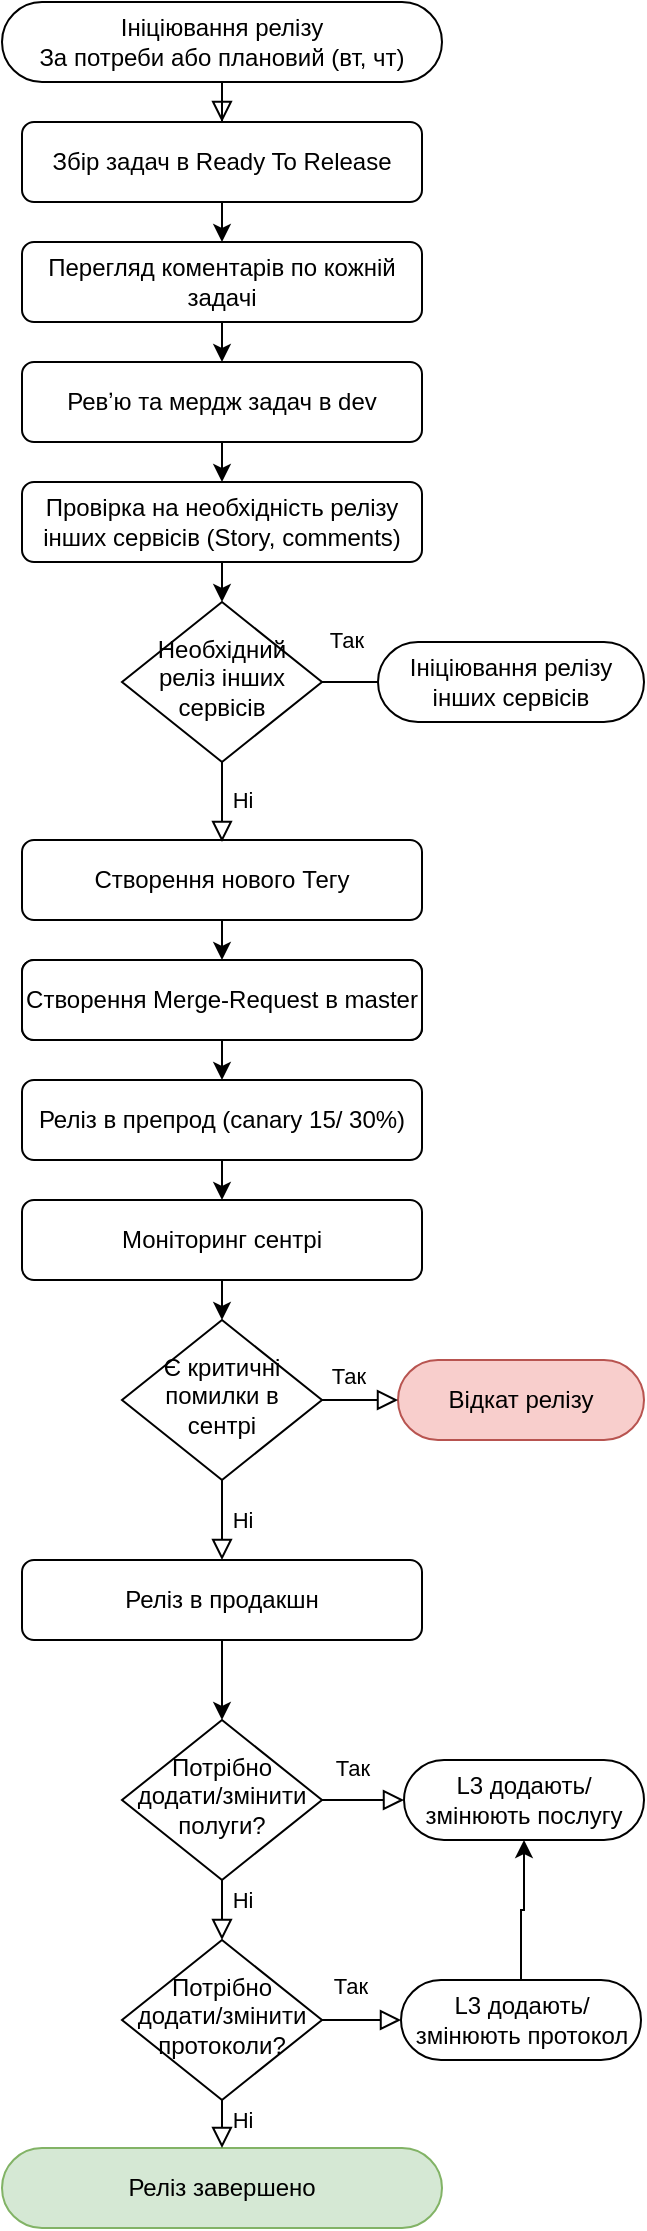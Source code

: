 <mxfile version="24.7.17">
  <diagram id="C5RBs43oDa-KdzZeNtuy" name="Page-1">
    <mxGraphModel dx="954" dy="615" grid="0" gridSize="10" guides="1" tooltips="1" connect="1" arrows="1" fold="1" page="1" pageScale="1" pageWidth="827" pageHeight="1169" background="none" math="0" shadow="0">
      <root>
        <mxCell id="WIyWlLk6GJQsqaUBKTNV-0" />
        <mxCell id="WIyWlLk6GJQsqaUBKTNV-1" parent="WIyWlLk6GJQsqaUBKTNV-0" />
        <mxCell id="WIyWlLk6GJQsqaUBKTNV-2" value="" style="rounded=0;html=1;jettySize=auto;orthogonalLoop=1;fontSize=11;endArrow=block;endFill=0;endSize=8;strokeWidth=1;shadow=0;labelBackgroundColor=none;edgeStyle=orthogonalEdgeStyle;entryX=0.5;entryY=0;entryDx=0;entryDy=0;" parent="WIyWlLk6GJQsqaUBKTNV-1" source="WIyWlLk6GJQsqaUBKTNV-3" target="Osnuod3J5iWucl8Khhn1-0" edge="1">
          <mxGeometry relative="1" as="geometry" />
        </mxCell>
        <mxCell id="WIyWlLk6GJQsqaUBKTNV-3" value="Ініціювання релізу&lt;br&gt;За потреби або плановий (вт, чт)" style="rounded=1;whiteSpace=wrap;html=1;fontSize=12;glass=0;strokeWidth=1;shadow=0;arcSize=50;" parent="WIyWlLk6GJQsqaUBKTNV-1" vertex="1">
          <mxGeometry x="110" y="50" width="220" height="40" as="geometry" />
        </mxCell>
        <mxCell id="WIyWlLk6GJQsqaUBKTNV-6" value="Потрібно додати/змінити полуги?" style="rhombus;whiteSpace=wrap;html=1;shadow=0;fontFamily=Helvetica;fontSize=12;align=center;strokeWidth=1;spacing=6;spacingTop=-4;" parent="WIyWlLk6GJQsqaUBKTNV-1" vertex="1">
          <mxGeometry x="170" y="909" width="100" height="80" as="geometry" />
        </mxCell>
        <mxCell id="WIyWlLk6GJQsqaUBKTNV-7" value="L3 додають/змінюють послугу" style="rounded=1;whiteSpace=wrap;html=1;fontSize=12;glass=0;strokeWidth=1;shadow=0;arcSize=50;" parent="WIyWlLk6GJQsqaUBKTNV-1" vertex="1">
          <mxGeometry x="311" y="929" width="120" height="40" as="geometry" />
        </mxCell>
        <mxCell id="WIyWlLk6GJQsqaUBKTNV-11" value="Реліз завершено" style="rounded=1;whiteSpace=wrap;html=1;fontSize=12;glass=0;strokeWidth=1;shadow=0;fillColor=#d5e8d4;strokeColor=#82b366;arcSize=50;" parent="WIyWlLk6GJQsqaUBKTNV-1" vertex="1">
          <mxGeometry x="110" y="1123" width="220" height="40" as="geometry" />
        </mxCell>
        <mxCell id="s0nt7Aq3KIIKUUwxxp6X-25" value="" style="edgeStyle=orthogonalEdgeStyle;rounded=0;orthogonalLoop=1;jettySize=auto;html=1;" edge="1" parent="WIyWlLk6GJQsqaUBKTNV-1" source="WIyWlLk6GJQsqaUBKTNV-12" target="WIyWlLk6GJQsqaUBKTNV-7">
          <mxGeometry relative="1" as="geometry" />
        </mxCell>
        <mxCell id="WIyWlLk6GJQsqaUBKTNV-12" value="L3 додають/змінюють протокол" style="rounded=1;whiteSpace=wrap;html=1;fontSize=12;glass=0;strokeWidth=1;shadow=0;arcSize=50;" parent="WIyWlLk6GJQsqaUBKTNV-1" vertex="1">
          <mxGeometry x="309.5" y="1039" width="120" height="40" as="geometry" />
        </mxCell>
        <mxCell id="Osnuod3J5iWucl8Khhn1-4" style="edgeStyle=orthogonalEdgeStyle;rounded=0;orthogonalLoop=1;jettySize=auto;html=1;exitX=0.5;exitY=1;exitDx=0;exitDy=0;entryX=0.5;entryY=0;entryDx=0;entryDy=0;" parent="WIyWlLk6GJQsqaUBKTNV-1" source="Osnuod3J5iWucl8Khhn1-0" target="Osnuod3J5iWucl8Khhn1-10" edge="1">
          <mxGeometry relative="1" as="geometry" />
        </mxCell>
        <mxCell id="Osnuod3J5iWucl8Khhn1-0" value="Збір задач в Ready To Release" style="rounded=1;whiteSpace=wrap;html=1;fontSize=12;glass=0;strokeWidth=1;shadow=0;" parent="WIyWlLk6GJQsqaUBKTNV-1" vertex="1">
          <mxGeometry x="120" y="110" width="200" height="40" as="geometry" />
        </mxCell>
        <mxCell id="s0nt7Aq3KIIKUUwxxp6X-18" style="edgeStyle=orthogonalEdgeStyle;rounded=0;orthogonalLoop=1;jettySize=auto;html=1;exitX=0.5;exitY=1;exitDx=0;exitDy=0;entryX=0.5;entryY=0;entryDx=0;entryDy=0;" edge="1" parent="WIyWlLk6GJQsqaUBKTNV-1" source="Osnuod3J5iWucl8Khhn1-1" target="s0nt7Aq3KIIKUUwxxp6X-17">
          <mxGeometry relative="1" as="geometry" />
        </mxCell>
        <mxCell id="Osnuod3J5iWucl8Khhn1-1" value="Ревʼю та мердж задач в dev" style="rounded=1;whiteSpace=wrap;html=1;fontSize=12;glass=0;strokeWidth=1;shadow=0;" parent="WIyWlLk6GJQsqaUBKTNV-1" vertex="1">
          <mxGeometry x="120" y="230" width="200" height="40" as="geometry" />
        </mxCell>
        <mxCell id="Osnuod3J5iWucl8Khhn1-19" style="edgeStyle=orthogonalEdgeStyle;rounded=0;orthogonalLoop=1;jettySize=auto;html=1;exitX=0.5;exitY=1;exitDx=0;exitDy=0;entryX=0.5;entryY=0;entryDx=0;entryDy=0;" parent="WIyWlLk6GJQsqaUBKTNV-1" source="Osnuod3J5iWucl8Khhn1-5" target="Osnuod3J5iWucl8Khhn1-13" edge="1">
          <mxGeometry relative="1" as="geometry" />
        </mxCell>
        <mxCell id="Osnuod3J5iWucl8Khhn1-5" value="Створення Merge-Request в master" style="rounded=1;whiteSpace=wrap;html=1;fontSize=12;glass=0;strokeWidth=1;shadow=0;" parent="WIyWlLk6GJQsqaUBKTNV-1" vertex="1">
          <mxGeometry x="120" y="529" width="200" height="40" as="geometry" />
        </mxCell>
        <mxCell id="Osnuod3J5iWucl8Khhn1-9" value="Потрібно додати/змінити протоколи&lt;span style=&quot;background-color: initial;&quot;&gt;?&lt;/span&gt;" style="rhombus;whiteSpace=wrap;html=1;shadow=0;fontFamily=Helvetica;fontSize=12;align=center;strokeWidth=1;spacing=6;spacingTop=-4;" parent="WIyWlLk6GJQsqaUBKTNV-1" vertex="1">
          <mxGeometry x="170" y="1019" width="100" height="80" as="geometry" />
        </mxCell>
        <mxCell id="Osnuod3J5iWucl8Khhn1-11" style="edgeStyle=orthogonalEdgeStyle;rounded=0;orthogonalLoop=1;jettySize=auto;html=1;exitX=0.5;exitY=1;exitDx=0;exitDy=0;entryX=0.5;entryY=0;entryDx=0;entryDy=0;" parent="WIyWlLk6GJQsqaUBKTNV-1" source="Osnuod3J5iWucl8Khhn1-10" target="Osnuod3J5iWucl8Khhn1-1" edge="1">
          <mxGeometry relative="1" as="geometry" />
        </mxCell>
        <mxCell id="Osnuod3J5iWucl8Khhn1-10" value="Перегляд коментарів по кожній задачі" style="rounded=1;whiteSpace=wrap;html=1;fontSize=12;glass=0;strokeWidth=1;shadow=0;" parent="WIyWlLk6GJQsqaUBKTNV-1" vertex="1">
          <mxGeometry x="120" y="170" width="200" height="40" as="geometry" />
        </mxCell>
        <mxCell id="s0nt7Aq3KIIKUUwxxp6X-6" style="edgeStyle=orthogonalEdgeStyle;rounded=0;orthogonalLoop=1;jettySize=auto;html=1;exitX=0.5;exitY=1;exitDx=0;exitDy=0;entryX=0.5;entryY=0;entryDx=0;entryDy=0;" edge="1" parent="WIyWlLk6GJQsqaUBKTNV-1" source="Osnuod3J5iWucl8Khhn1-13" target="s0nt7Aq3KIIKUUwxxp6X-5">
          <mxGeometry relative="1" as="geometry" />
        </mxCell>
        <mxCell id="Osnuod3J5iWucl8Khhn1-13" value="Реліз в препрод (canary 15/ 30%)" style="rounded=1;whiteSpace=wrap;html=1;fontSize=12;glass=0;strokeWidth=1;shadow=0;" parent="WIyWlLk6GJQsqaUBKTNV-1" vertex="1">
          <mxGeometry x="120" y="589" width="200" height="40" as="geometry" />
        </mxCell>
        <mxCell id="Osnuod3J5iWucl8Khhn1-20" value="Так" style="rounded=0;html=1;jettySize=auto;orthogonalLoop=1;fontSize=11;endArrow=block;endFill=0;endSize=8;strokeWidth=1;shadow=0;labelBackgroundColor=none;edgeStyle=orthogonalEdgeStyle;entryX=0;entryY=0.5;entryDx=0;entryDy=0;exitX=1;exitY=0.5;exitDx=0;exitDy=0;" parent="WIyWlLk6GJQsqaUBKTNV-1" source="Osnuod3J5iWucl8Khhn1-9" target="WIyWlLk6GJQsqaUBKTNV-12" edge="1">
          <mxGeometry x="-0.291" y="17" relative="1" as="geometry">
            <mxPoint as="offset" />
            <mxPoint x="230" y="1089" as="sourcePoint" />
            <mxPoint x="230" y="1119" as="targetPoint" />
          </mxGeometry>
        </mxCell>
        <mxCell id="Osnuod3J5iWucl8Khhn1-21" value="Так" style="rounded=0;html=1;jettySize=auto;orthogonalLoop=1;fontSize=11;endArrow=block;endFill=0;endSize=8;strokeWidth=1;shadow=0;labelBackgroundColor=none;edgeStyle=orthogonalEdgeStyle;entryX=0;entryY=0.5;entryDx=0;entryDy=0;exitX=1;exitY=0.5;exitDx=0;exitDy=0;" parent="WIyWlLk6GJQsqaUBKTNV-1" source="WIyWlLk6GJQsqaUBKTNV-6" target="WIyWlLk6GJQsqaUBKTNV-7" edge="1">
          <mxGeometry x="-0.268" y="16" relative="1" as="geometry">
            <mxPoint as="offset" />
            <mxPoint x="280" y="1159" as="sourcePoint" />
            <mxPoint x="340" y="1159" as="targetPoint" />
          </mxGeometry>
        </mxCell>
        <mxCell id="Osnuod3J5iWucl8Khhn1-22" value="Ні" style="rounded=0;html=1;jettySize=auto;orthogonalLoop=1;fontSize=11;endArrow=block;endFill=0;endSize=8;strokeWidth=1;shadow=0;labelBackgroundColor=none;edgeStyle=orthogonalEdgeStyle;entryX=0.5;entryY=0;entryDx=0;entryDy=0;exitX=0.5;exitY=1;exitDx=0;exitDy=0;" parent="WIyWlLk6GJQsqaUBKTNV-1" source="WIyWlLk6GJQsqaUBKTNV-6" target="Osnuod3J5iWucl8Khhn1-9" edge="1">
          <mxGeometry x="-0.333" y="10" relative="1" as="geometry">
            <mxPoint as="offset" />
            <mxPoint x="280" y="1049" as="sourcePoint" />
            <mxPoint x="340" y="1049" as="targetPoint" />
          </mxGeometry>
        </mxCell>
        <mxCell id="Osnuod3J5iWucl8Khhn1-23" value="Ні" style="rounded=0;html=1;jettySize=auto;orthogonalLoop=1;fontSize=11;endArrow=block;endFill=0;endSize=8;strokeWidth=1;shadow=0;labelBackgroundColor=none;edgeStyle=orthogonalEdgeStyle;entryX=0.5;entryY=0;entryDx=0;entryDy=0;exitX=0.5;exitY=1;exitDx=0;exitDy=0;" parent="WIyWlLk6GJQsqaUBKTNV-1" source="Osnuod3J5iWucl8Khhn1-9" target="WIyWlLk6GJQsqaUBKTNV-11" edge="1">
          <mxGeometry x="-0.2" y="10" relative="1" as="geometry">
            <mxPoint as="offset" />
            <mxPoint x="230" y="1089" as="sourcePoint" />
            <mxPoint x="230" y="1119" as="targetPoint" />
          </mxGeometry>
        </mxCell>
        <mxCell id="s0nt7Aq3KIIKUUwxxp6X-0" value="Створення Merge-Request в master" style="rounded=1;whiteSpace=wrap;html=1;fontSize=12;glass=0;strokeWidth=1;shadow=0;" vertex="1" parent="WIyWlLk6GJQsqaUBKTNV-1">
          <mxGeometry x="120" y="529" width="200" height="40" as="geometry" />
        </mxCell>
        <mxCell id="s0nt7Aq3KIIKUUwxxp6X-3" style="edgeStyle=orthogonalEdgeStyle;rounded=0;orthogonalLoop=1;jettySize=auto;html=1;exitX=0.5;exitY=1;exitDx=0;exitDy=0;entryX=0.5;entryY=0;entryDx=0;entryDy=0;" edge="1" parent="WIyWlLk6GJQsqaUBKTNV-1" source="s0nt7Aq3KIIKUUwxxp6X-1" target="s0nt7Aq3KIIKUUwxxp6X-0">
          <mxGeometry relative="1" as="geometry" />
        </mxCell>
        <mxCell id="s0nt7Aq3KIIKUUwxxp6X-1" value="Створення нового Тегу" style="rounded=1;whiteSpace=wrap;html=1;fontSize=12;glass=0;strokeWidth=1;shadow=0;" vertex="1" parent="WIyWlLk6GJQsqaUBKTNV-1">
          <mxGeometry x="120" y="469" width="200" height="40" as="geometry" />
        </mxCell>
        <mxCell id="s0nt7Aq3KIIKUUwxxp6X-14" style="edgeStyle=orthogonalEdgeStyle;rounded=0;orthogonalLoop=1;jettySize=auto;html=1;exitX=0.5;exitY=1;exitDx=0;exitDy=0;entryX=0.5;entryY=0;entryDx=0;entryDy=0;" edge="1" parent="WIyWlLk6GJQsqaUBKTNV-1" source="s0nt7Aq3KIIKUUwxxp6X-4" target="WIyWlLk6GJQsqaUBKTNV-6">
          <mxGeometry relative="1" as="geometry" />
        </mxCell>
        <mxCell id="s0nt7Aq3KIIKUUwxxp6X-4" value="Реліз в продакшн" style="rounded=1;whiteSpace=wrap;html=1;fontSize=12;glass=0;strokeWidth=1;shadow=0;" vertex="1" parent="WIyWlLk6GJQsqaUBKTNV-1">
          <mxGeometry x="120" y="829" width="200" height="40" as="geometry" />
        </mxCell>
        <mxCell id="s0nt7Aq3KIIKUUwxxp6X-9" style="edgeStyle=orthogonalEdgeStyle;rounded=0;orthogonalLoop=1;jettySize=auto;html=1;exitX=0.5;exitY=1;exitDx=0;exitDy=0;entryX=0.5;entryY=0;entryDx=0;entryDy=0;" edge="1" parent="WIyWlLk6GJQsqaUBKTNV-1" source="s0nt7Aq3KIIKUUwxxp6X-5" target="s0nt7Aq3KIIKUUwxxp6X-7">
          <mxGeometry relative="1" as="geometry" />
        </mxCell>
        <mxCell id="s0nt7Aq3KIIKUUwxxp6X-5" value="Моніторинг сентрі" style="rounded=1;whiteSpace=wrap;html=1;fontSize=12;glass=0;strokeWidth=1;shadow=0;" vertex="1" parent="WIyWlLk6GJQsqaUBKTNV-1">
          <mxGeometry x="120" y="649" width="200" height="40" as="geometry" />
        </mxCell>
        <mxCell id="s0nt7Aq3KIIKUUwxxp6X-7" value="Є критичні помилки в сентрі" style="rhombus;whiteSpace=wrap;html=1;shadow=0;fontFamily=Helvetica;fontSize=12;align=center;strokeWidth=1;spacing=6;spacingTop=-4;" vertex="1" parent="WIyWlLk6GJQsqaUBKTNV-1">
          <mxGeometry x="170" y="709" width="100" height="80" as="geometry" />
        </mxCell>
        <mxCell id="s0nt7Aq3KIIKUUwxxp6X-8" value="Так" style="rounded=0;html=1;jettySize=auto;orthogonalLoop=1;fontSize=11;endArrow=block;endFill=0;endSize=8;strokeWidth=1;shadow=0;labelBackgroundColor=none;edgeStyle=orthogonalEdgeStyle;entryX=0.5;entryY=0;entryDx=0;entryDy=0;exitX=0.5;exitY=1;exitDx=0;exitDy=0;" edge="1" parent="WIyWlLk6GJQsqaUBKTNV-1" source="s0nt7Aq3KIIKUUwxxp6X-7" target="s0nt7Aq3KIIKUUwxxp6X-4">
          <mxGeometry x="-1" y="82" relative="1" as="geometry">
            <mxPoint x="-19" y="-52" as="offset" />
            <mxPoint x="280" y="899" as="sourcePoint" />
            <mxPoint x="330" y="899" as="targetPoint" />
            <Array as="points">
              <mxPoint x="220" y="799" />
              <mxPoint x="220" y="799" />
            </Array>
          </mxGeometry>
        </mxCell>
        <mxCell id="s0nt7Aq3KIIKUUwxxp6X-11" value="Відкат релізу" style="rounded=1;whiteSpace=wrap;html=1;fontSize=12;glass=0;strokeWidth=1;shadow=0;fillColor=#f8cecc;strokeColor=#b85450;arcSize=50;" vertex="1" parent="WIyWlLk6GJQsqaUBKTNV-1">
          <mxGeometry x="308" y="729" width="123" height="40" as="geometry" />
        </mxCell>
        <mxCell id="s0nt7Aq3KIIKUUwxxp6X-13" value="Ні" style="rounded=0;html=1;jettySize=auto;orthogonalLoop=1;fontSize=11;endArrow=block;endFill=0;endSize=8;strokeWidth=1;shadow=0;labelBackgroundColor=none;edgeStyle=orthogonalEdgeStyle;entryX=0;entryY=0.5;entryDx=0;entryDy=0;exitX=1;exitY=0.5;exitDx=0;exitDy=0;" edge="1" parent="WIyWlLk6GJQsqaUBKTNV-1" source="s0nt7Aq3KIIKUUwxxp6X-7" target="s0nt7Aq3KIIKUUwxxp6X-11">
          <mxGeometry x="-1" y="-72" relative="1" as="geometry">
            <mxPoint x="-40" y="-12" as="offset" />
            <mxPoint x="240" y="1009" as="sourcePoint" />
            <mxPoint x="240" y="1039" as="targetPoint" />
          </mxGeometry>
        </mxCell>
        <mxCell id="s0nt7Aq3KIIKUUwxxp6X-16" value="Необхідний реліз інших сервісів" style="rhombus;whiteSpace=wrap;html=1;shadow=0;fontFamily=Helvetica;fontSize=12;align=center;strokeWidth=1;spacing=6;spacingTop=-4;" vertex="1" parent="WIyWlLk6GJQsqaUBKTNV-1">
          <mxGeometry x="170" y="350" width="100" height="80" as="geometry" />
        </mxCell>
        <mxCell id="s0nt7Aq3KIIKUUwxxp6X-23" style="edgeStyle=orthogonalEdgeStyle;rounded=0;orthogonalLoop=1;jettySize=auto;html=1;exitX=0.5;exitY=1;exitDx=0;exitDy=0;entryX=0.5;entryY=0;entryDx=0;entryDy=0;" edge="1" parent="WIyWlLk6GJQsqaUBKTNV-1" source="s0nt7Aq3KIIKUUwxxp6X-17" target="s0nt7Aq3KIIKUUwxxp6X-16">
          <mxGeometry relative="1" as="geometry" />
        </mxCell>
        <mxCell id="s0nt7Aq3KIIKUUwxxp6X-17" value="Провірка на необхідність релізу інших сервісів (Story, comments)" style="rounded=1;whiteSpace=wrap;html=1;fontSize=12;glass=0;strokeWidth=1;shadow=0;" vertex="1" parent="WIyWlLk6GJQsqaUBKTNV-1">
          <mxGeometry x="120" y="290" width="200" height="40" as="geometry" />
        </mxCell>
        <mxCell id="s0nt7Aq3KIIKUUwxxp6X-19" value="Так" style="rounded=0;html=1;jettySize=auto;orthogonalLoop=1;fontSize=11;endArrow=block;endFill=0;endSize=8;strokeWidth=1;shadow=0;labelBackgroundColor=none;edgeStyle=orthogonalEdgeStyle;" edge="1" parent="WIyWlLk6GJQsqaUBKTNV-1">
          <mxGeometry x="-0.4" y="21" relative="1" as="geometry">
            <mxPoint as="offset" />
            <mxPoint x="270" y="390" as="sourcePoint" />
            <mxPoint x="310" y="390" as="targetPoint" />
            <Array as="points">
              <mxPoint x="270" y="390" />
            </Array>
          </mxGeometry>
        </mxCell>
        <mxCell id="s0nt7Aq3KIIKUUwxxp6X-22" value="Ні" style="rounded=0;html=1;jettySize=auto;orthogonalLoop=1;fontSize=11;endArrow=block;endFill=0;endSize=8;strokeWidth=1;shadow=0;labelBackgroundColor=none;edgeStyle=orthogonalEdgeStyle;exitX=0.5;exitY=1;exitDx=0;exitDy=0;" edge="1" parent="WIyWlLk6GJQsqaUBKTNV-1" source="s0nt7Aq3KIIKUUwxxp6X-16">
          <mxGeometry x="0.012" y="10" relative="1" as="geometry">
            <mxPoint y="-1" as="offset" />
            <mxPoint x="280" y="759" as="sourcePoint" />
            <mxPoint x="220" y="470" as="targetPoint" />
          </mxGeometry>
        </mxCell>
        <mxCell id="s0nt7Aq3KIIKUUwxxp6X-24" value="Ініціювання релізу інших сервісів" style="rounded=1;whiteSpace=wrap;html=1;fontSize=12;glass=0;strokeWidth=1;shadow=0;arcSize=50;" vertex="1" parent="WIyWlLk6GJQsqaUBKTNV-1">
          <mxGeometry x="298" y="370" width="133" height="40" as="geometry" />
        </mxCell>
      </root>
    </mxGraphModel>
  </diagram>
</mxfile>

